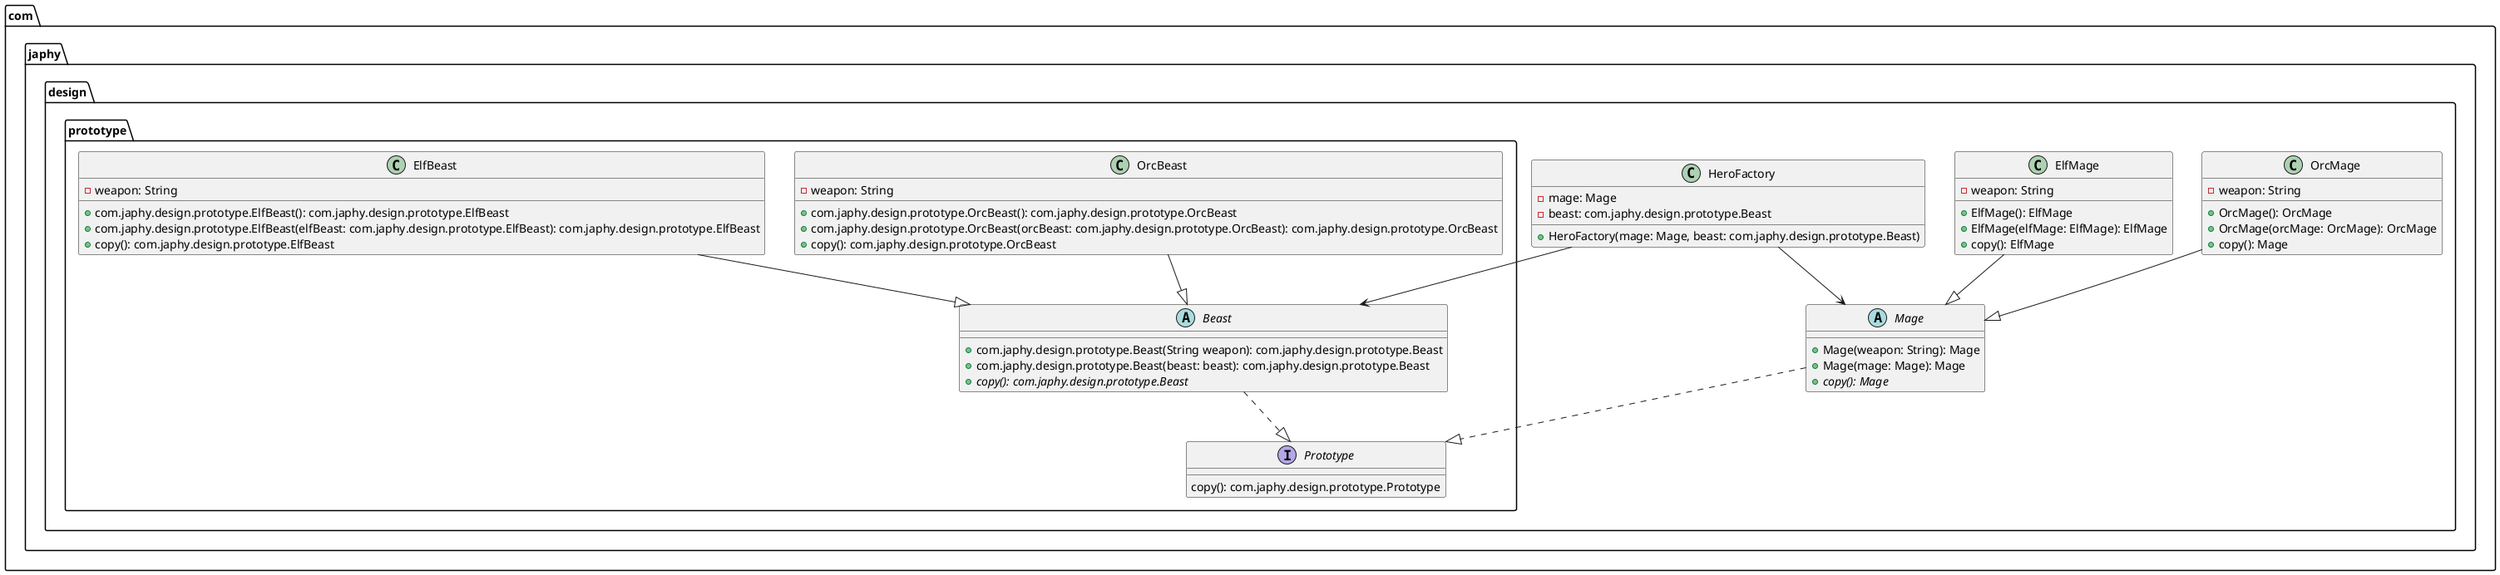 @startuml

package com.japhy.design {

    interface com.japhy.design.prototype.Prototype {
        copy(): com.japhy.design.prototype.Prototype
    }

    abstract class Mage {
        + Mage(weapon: String): Mage
        + Mage(mage: Mage): Mage
        + copy(): Mage {abstract}
    }

    abstract class com.japhy.design.prototype.Beast {
        + com.japhy.design.prototype.Beast(String weapon): com.japhy.design.prototype.Beast
        + com.japhy.design.prototype.Beast(beast: beast): com.japhy.design.prototype.Beast
        + copy(): com.japhy.design.prototype.Beast {abstract}
    }
    class OrcMage {
        - weapon: String
        + OrcMage(): OrcMage
        + OrcMage(orcMage: OrcMage): OrcMage
        + copy(): Mage
    }
    class com.japhy.design.prototype.OrcBeast {
        - weapon: String
        + com.japhy.design.prototype.OrcBeast(): com.japhy.design.prototype.OrcBeast
        + com.japhy.design.prototype.OrcBeast(orcBeast: com.japhy.design.prototype.OrcBeast): com.japhy.design.prototype.OrcBeast
        + copy(): com.japhy.design.prototype.OrcBeast
    }

    class ElfMage {
        - weapon: String
        + ElfMage(): ElfMage
        + ElfMage(elfMage: ElfMage): ElfMage
        + copy(): ElfMage
    }
    class com.japhy.design.prototype.ElfBeast {
        - weapon: String
        + com.japhy.design.prototype.ElfBeast(): com.japhy.design.prototype.ElfBeast
        + com.japhy.design.prototype.ElfBeast(elfBeast: com.japhy.design.prototype.ElfBeast): com.japhy.design.prototype.ElfBeast
        + copy(): com.japhy.design.prototype.ElfBeast
    }

    class HeroFactory {
        - mage: Mage
        - beast: com.japhy.design.prototype.Beast
        + HeroFactory(mage: Mage, beast: com.japhy.design.prototype.Beast)
    }

    Mage ..|> com.japhy.design.prototype.Prototype
    com.japhy.design.prototype.Beast ..|> com.japhy.design.prototype.Prototype
    OrcMage --|> Mage
    com.japhy.design.prototype.OrcBeast --|> com.japhy.design.prototype.Beast
    ElfMage --|> Mage
    com.japhy.design.prototype.ElfBeast --|> com.japhy.design.prototype.Beast
    HeroFactory -->com.japhy.design.prototype.Beast
    HeroFactory -->Mage
}

@enduml